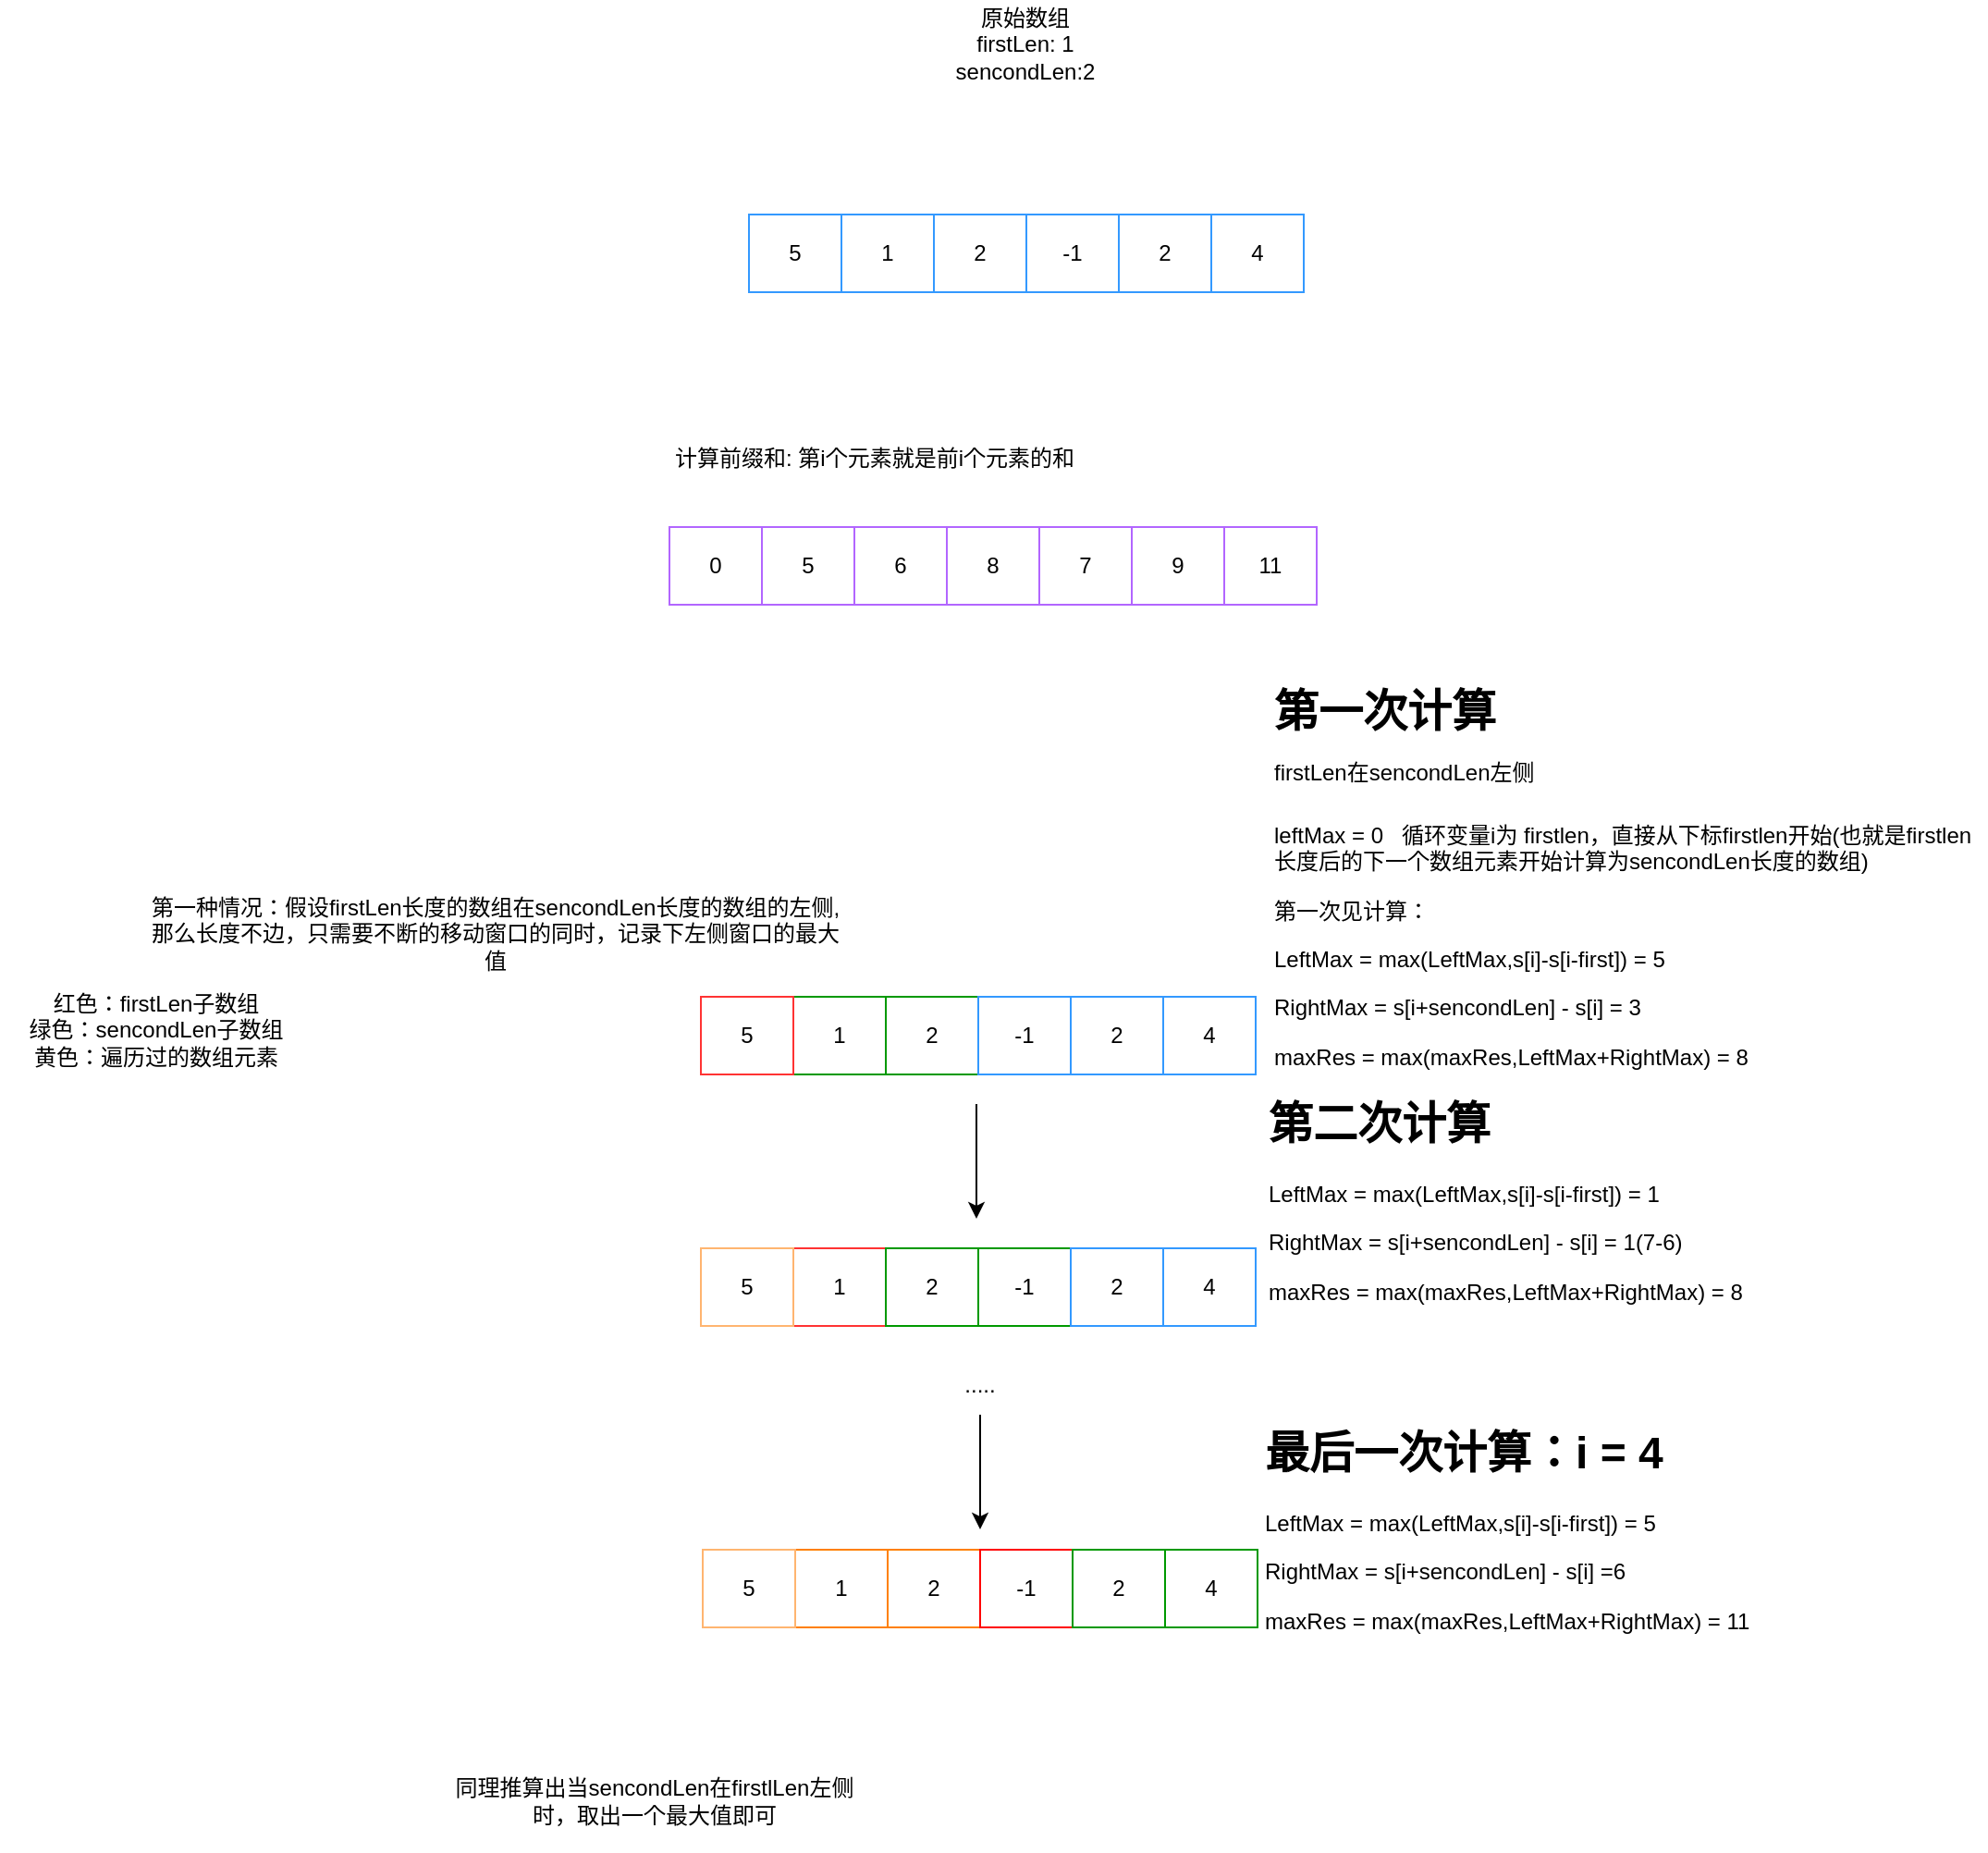 <mxfile version="21.1.7" type="github">
  <diagram name="第 1 页" id="GOfipiYsZZTia1atMXMv">
    <mxGraphModel dx="2876" dy="1158" grid="0" gridSize="10" guides="1" tooltips="1" connect="1" arrows="1" fold="1" page="0" pageScale="1" pageWidth="827" pageHeight="1169" math="0" shadow="0">
      <root>
        <mxCell id="0" />
        <mxCell id="1" parent="0" />
        <mxCell id="Iov-LMZhseFEne9ULxNi-1" value="5" style="rounded=0;whiteSpace=wrap;html=1;strokeColor=#3399FF;" vertex="1" parent="1">
          <mxGeometry x="-375" y="244" width="50" height="42" as="geometry" />
        </mxCell>
        <mxCell id="Iov-LMZhseFEne9ULxNi-2" value="1" style="rounded=0;whiteSpace=wrap;html=1;strokeColor=#3399FF;" vertex="1" parent="1">
          <mxGeometry x="-325" y="244" width="50" height="42" as="geometry" />
        </mxCell>
        <mxCell id="Iov-LMZhseFEne9ULxNi-3" value="2" style="rounded=0;whiteSpace=wrap;html=1;strokeColor=#3399FF;" vertex="1" parent="1">
          <mxGeometry x="-275" y="244" width="50" height="42" as="geometry" />
        </mxCell>
        <mxCell id="Iov-LMZhseFEne9ULxNi-4" value="-1" style="rounded=0;whiteSpace=wrap;html=1;strokeColor=#3399FF;" vertex="1" parent="1">
          <mxGeometry x="-225" y="244" width="50" height="42" as="geometry" />
        </mxCell>
        <mxCell id="Iov-LMZhseFEne9ULxNi-5" value="2" style="rounded=0;whiteSpace=wrap;html=1;strokeColor=#3399FF;" vertex="1" parent="1">
          <mxGeometry x="-175" y="244" width="50" height="42" as="geometry" />
        </mxCell>
        <mxCell id="Iov-LMZhseFEne9ULxNi-6" value="4" style="rounded=0;whiteSpace=wrap;html=1;strokeColor=#3399FF;" vertex="1" parent="1">
          <mxGeometry x="-125" y="244" width="50" height="42" as="geometry" />
        </mxCell>
        <mxCell id="Iov-LMZhseFEne9ULxNi-7" value="原始数组 &lt;br&gt;firstLen: 1&lt;br&gt;sencondLen:2" style="text;html=1;strokeColor=none;fillColor=none;align=center;verticalAlign=middle;whiteSpace=wrap;rounded=0;" vertex="1" parent="1">
          <mxGeometry x="-329" y="128" width="207" height="47" as="geometry" />
        </mxCell>
        <mxCell id="Iov-LMZhseFEne9ULxNi-8" value="计算前缀和: 第i个元素就是前i个元素的和" style="text;html=1;strokeColor=none;fillColor=none;align=center;verticalAlign=middle;whiteSpace=wrap;rounded=0;" vertex="1" parent="1">
          <mxGeometry x="-418" y="362" width="221.5" height="28" as="geometry" />
        </mxCell>
        <mxCell id="Iov-LMZhseFEne9ULxNi-9" value="0" style="rounded=0;whiteSpace=wrap;html=1;strokeColor=#B266FF;" vertex="1" parent="1">
          <mxGeometry x="-418" y="413" width="50" height="42" as="geometry" />
        </mxCell>
        <mxCell id="Iov-LMZhseFEne9ULxNi-10" value="5" style="rounded=0;whiteSpace=wrap;html=1;strokeColor=#B266FF;" vertex="1" parent="1">
          <mxGeometry x="-368" y="413" width="50" height="42" as="geometry" />
        </mxCell>
        <mxCell id="Iov-LMZhseFEne9ULxNi-11" value="6" style="rounded=0;whiteSpace=wrap;html=1;strokeColor=#B266FF;" vertex="1" parent="1">
          <mxGeometry x="-318" y="413" width="50" height="42" as="geometry" />
        </mxCell>
        <mxCell id="Iov-LMZhseFEne9ULxNi-12" value="8" style="rounded=0;whiteSpace=wrap;html=1;strokeColor=#B266FF;" vertex="1" parent="1">
          <mxGeometry x="-268" y="413" width="50" height="42" as="geometry" />
        </mxCell>
        <mxCell id="Iov-LMZhseFEne9ULxNi-13" value="7" style="rounded=0;whiteSpace=wrap;html=1;strokeColor=#B266FF;" vertex="1" parent="1">
          <mxGeometry x="-218" y="413" width="50" height="42" as="geometry" />
        </mxCell>
        <mxCell id="Iov-LMZhseFEne9ULxNi-14" value="9" style="rounded=0;whiteSpace=wrap;html=1;strokeColor=#B266FF;" vertex="1" parent="1">
          <mxGeometry x="-168" y="413" width="50" height="42" as="geometry" />
        </mxCell>
        <mxCell id="Iov-LMZhseFEne9ULxNi-15" value="11" style="rounded=0;whiteSpace=wrap;html=1;strokeColor=#B266FF;" vertex="1" parent="1">
          <mxGeometry x="-118" y="413" width="50" height="42" as="geometry" />
        </mxCell>
        <mxCell id="Iov-LMZhseFEne9ULxNi-16" value="第一种情况：假设firstLen长度的数组在sencondLen长度的数组的左侧, 那么长度不边，只需要不断的移动窗口的同时，记录下左侧窗口的最大值" style="text;html=1;strokeColor=none;fillColor=none;align=center;verticalAlign=middle;whiteSpace=wrap;rounded=0;" vertex="1" parent="1">
          <mxGeometry x="-702" y="614" width="380" height="38" as="geometry" />
        </mxCell>
        <mxCell id="Iov-LMZhseFEne9ULxNi-18" value="1" style="rounded=0;whiteSpace=wrap;html=1;strokeColor=#009900;" vertex="1" parent="1">
          <mxGeometry x="-351" y="667" width="50" height="42" as="geometry" />
        </mxCell>
        <mxCell id="Iov-LMZhseFEne9ULxNi-19" value="2" style="rounded=0;whiteSpace=wrap;html=1;strokeColor=#009900;" vertex="1" parent="1">
          <mxGeometry x="-301" y="667" width="50" height="42" as="geometry" />
        </mxCell>
        <mxCell id="Iov-LMZhseFEne9ULxNi-20" value="-1" style="rounded=0;whiteSpace=wrap;html=1;strokeColor=#3399FF;" vertex="1" parent="1">
          <mxGeometry x="-251" y="667" width="50" height="42" as="geometry" />
        </mxCell>
        <mxCell id="Iov-LMZhseFEne9ULxNi-21" value="2" style="rounded=0;whiteSpace=wrap;html=1;strokeColor=#3399FF;" vertex="1" parent="1">
          <mxGeometry x="-201" y="667" width="50" height="42" as="geometry" />
        </mxCell>
        <mxCell id="Iov-LMZhseFEne9ULxNi-22" value="4" style="rounded=0;whiteSpace=wrap;html=1;strokeColor=#3399FF;" vertex="1" parent="1">
          <mxGeometry x="-151" y="667" width="50" height="42" as="geometry" />
        </mxCell>
        <mxCell id="Iov-LMZhseFEne9ULxNi-23" value="红色：firstLen子数组&lt;br&gt;绿色：sencondLen子数组&lt;br&gt;黄色：遍历过的数组元素" style="text;html=1;strokeColor=none;fillColor=none;align=center;verticalAlign=middle;whiteSpace=wrap;rounded=0;" vertex="1" parent="1">
          <mxGeometry x="-780" y="667" width="169" height="36" as="geometry" />
        </mxCell>
        <mxCell id="Iov-LMZhseFEne9ULxNi-17" value="5" style="rounded=0;whiteSpace=wrap;html=1;strokeColor=#FF3333;" vertex="1" parent="1">
          <mxGeometry x="-401" y="667" width="50" height="42" as="geometry" />
        </mxCell>
        <mxCell id="Iov-LMZhseFEne9ULxNi-24" value="1" style="rounded=0;whiteSpace=wrap;html=1;strokeColor=#FF3333;" vertex="1" parent="1">
          <mxGeometry x="-351" y="803" width="50" height="42" as="geometry" />
        </mxCell>
        <mxCell id="Iov-LMZhseFEne9ULxNi-25" value="2" style="rounded=0;whiteSpace=wrap;html=1;strokeColor=#009900;" vertex="1" parent="1">
          <mxGeometry x="-301" y="803" width="50" height="42" as="geometry" />
        </mxCell>
        <mxCell id="Iov-LMZhseFEne9ULxNi-26" value="-1" style="rounded=0;whiteSpace=wrap;html=1;strokeColor=#009900;" vertex="1" parent="1">
          <mxGeometry x="-251" y="803" width="50" height="42" as="geometry" />
        </mxCell>
        <mxCell id="Iov-LMZhseFEne9ULxNi-27" value="2" style="rounded=0;whiteSpace=wrap;html=1;strokeColor=#3399FF;" vertex="1" parent="1">
          <mxGeometry x="-201" y="803" width="50" height="42" as="geometry" />
        </mxCell>
        <mxCell id="Iov-LMZhseFEne9ULxNi-28" value="4" style="rounded=0;whiteSpace=wrap;html=1;strokeColor=#3399FF;" vertex="1" parent="1">
          <mxGeometry x="-151" y="803" width="50" height="42" as="geometry" />
        </mxCell>
        <mxCell id="Iov-LMZhseFEne9ULxNi-29" value="5" style="rounded=0;whiteSpace=wrap;html=1;strokeColor=#FFB570;" vertex="1" parent="1">
          <mxGeometry x="-401" y="803" width="50" height="42" as="geometry" />
        </mxCell>
        <mxCell id="Iov-LMZhseFEne9ULxNi-33" value="" style="endArrow=classic;html=1;rounded=0;" edge="1" parent="1">
          <mxGeometry width="50" height="50" relative="1" as="geometry">
            <mxPoint x="-252" y="725" as="sourcePoint" />
            <mxPoint x="-252" y="787" as="targetPoint" />
          </mxGeometry>
        </mxCell>
        <mxCell id="Iov-LMZhseFEne9ULxNi-35" value="&lt;h1&gt;第一次计算&lt;br style=&quot;border-color: var(--border-color); font-size: 12px; font-weight: 400; text-align: center;&quot;&gt;&lt;span style=&quot;font-size: 12px; font-weight: 400; text-align: center;&quot;&gt;firstLen在sencondLen左侧&amp;nbsp;&lt;/span&gt;&lt;br&gt;&lt;/h1&gt;&lt;p&gt;leftMax = 0&amp;nbsp; &amp;nbsp;循环变量i为 firstlen，直接从下标firstlen开始(也就是firstlen长度后的下一个数组元素开始计算为sencondLen长度的数组)&lt;/p&gt;&lt;p&gt;第一次见计算：&lt;/p&gt;&lt;p&gt;LeftMax = max(LeftMax,s[i]-s[i-first]) = 5&lt;/p&gt;&lt;p&gt;RightMax = s[i+sencondLen] - s[i] = 3&lt;/p&gt;&lt;p&gt;maxRes = max(maxRes,LeftMax+RightMax) = 8&lt;/p&gt;" style="text;html=1;strokeColor=none;fillColor=none;spacing=5;spacingTop=-20;whiteSpace=wrap;overflow=hidden;rounded=0;" vertex="1" parent="1">
          <mxGeometry x="-96" y="493" width="390" height="223" as="geometry" />
        </mxCell>
        <mxCell id="Iov-LMZhseFEne9ULxNi-36" value="1" style="rounded=0;whiteSpace=wrap;html=1;strokeColor=#FF8000;" vertex="1" parent="1">
          <mxGeometry x="-350" y="966" width="50" height="42" as="geometry" />
        </mxCell>
        <mxCell id="Iov-LMZhseFEne9ULxNi-37" value="2" style="rounded=0;whiteSpace=wrap;html=1;strokeColor=#FF8000;" vertex="1" parent="1">
          <mxGeometry x="-300" y="966" width="50" height="42" as="geometry" />
        </mxCell>
        <mxCell id="Iov-LMZhseFEne9ULxNi-38" value="-1" style="rounded=0;whiteSpace=wrap;html=1;strokeColor=#FF0000;" vertex="1" parent="1">
          <mxGeometry x="-250" y="966" width="50" height="42" as="geometry" />
        </mxCell>
        <mxCell id="Iov-LMZhseFEne9ULxNi-39" value="2" style="rounded=0;whiteSpace=wrap;html=1;strokeColor=#009900;" vertex="1" parent="1">
          <mxGeometry x="-200" y="966" width="50" height="42" as="geometry" />
        </mxCell>
        <mxCell id="Iov-LMZhseFEne9ULxNi-40" value="4" style="rounded=0;whiteSpace=wrap;html=1;strokeColor=#009900;" vertex="1" parent="1">
          <mxGeometry x="-150" y="966" width="50" height="42" as="geometry" />
        </mxCell>
        <mxCell id="Iov-LMZhseFEne9ULxNi-41" value="5" style="rounded=0;whiteSpace=wrap;html=1;strokeColor=#FFB570;" vertex="1" parent="1">
          <mxGeometry x="-400" y="966" width="50" height="42" as="geometry" />
        </mxCell>
        <mxCell id="Iov-LMZhseFEne9ULxNi-42" value="" style="endArrow=classic;html=1;rounded=0;" edge="1" parent="1">
          <mxGeometry width="50" height="50" relative="1" as="geometry">
            <mxPoint x="-250" y="893" as="sourcePoint" />
            <mxPoint x="-250" y="955" as="targetPoint" />
          </mxGeometry>
        </mxCell>
        <mxCell id="Iov-LMZhseFEne9ULxNi-43" value="&lt;h1&gt;第二次计算&lt;br&gt;&lt;/h1&gt;&lt;p&gt;LeftMax = max(LeftMax,s[i]-s[i-first]) = 1&lt;/p&gt;&lt;p&gt;RightMax = s[i+sencondLen] - s[i] = 1(7-6)&lt;/p&gt;&lt;p&gt;maxRes = max(maxRes,LeftMax+RightMax) = 8&lt;/p&gt;" style="text;html=1;strokeColor=none;fillColor=none;spacing=5;spacingTop=-20;whiteSpace=wrap;overflow=hidden;rounded=0;" vertex="1" parent="1">
          <mxGeometry x="-99" y="716" width="362" height="142" as="geometry" />
        </mxCell>
        <mxCell id="Iov-LMZhseFEne9ULxNi-44" value="....." style="text;html=1;strokeColor=none;fillColor=none;align=center;verticalAlign=middle;whiteSpace=wrap;rounded=0;" vertex="1" parent="1">
          <mxGeometry x="-280" y="862" width="60" height="30" as="geometry" />
        </mxCell>
        <mxCell id="Iov-LMZhseFEne9ULxNi-51" value="&lt;h1&gt;最后一次计算：i = 4&lt;/h1&gt;&lt;p&gt;LeftMax = max(LeftMax,s[i]-s[i-first]) = 5&lt;/p&gt;&lt;p&gt;RightMax = s[i+sencondLen] - s[i] =6&lt;/p&gt;&lt;p&gt;maxRes = max(maxRes,LeftMax+RightMax) = 11&lt;/p&gt;" style="text;html=1;strokeColor=none;fillColor=none;spacing=5;spacingTop=-20;whiteSpace=wrap;overflow=hidden;rounded=0;" vertex="1" parent="1">
          <mxGeometry x="-101" y="894" width="362" height="142" as="geometry" />
        </mxCell>
        <mxCell id="Iov-LMZhseFEne9ULxNi-52" value="同理推算出当sencondLen在firstlLen左侧时，取出一个最大值即可" style="text;html=1;strokeColor=none;fillColor=none;align=center;verticalAlign=middle;whiteSpace=wrap;rounded=0;" vertex="1" parent="1">
          <mxGeometry x="-539" y="1074" width="226" height="55" as="geometry" />
        </mxCell>
      </root>
    </mxGraphModel>
  </diagram>
</mxfile>
